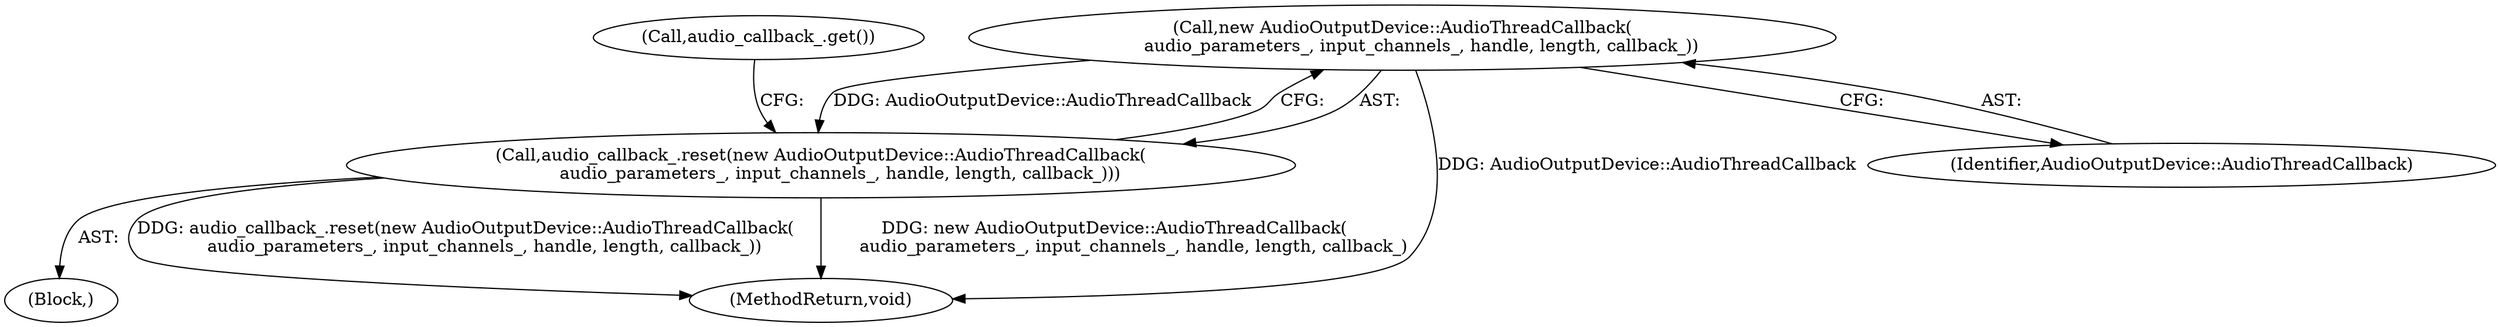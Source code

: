 digraph "0_Chrome_6d2aef28cb0b677af468ebf3e32a176a7c37086e_1@API" {
"1000116" [label="(Call,new AudioOutputDevice::AudioThreadCallback(\n       audio_parameters_, input_channels_, handle, length, callback_))"];
"1000115" [label="(Call,audio_callback_.reset(new AudioOutputDevice::AudioThreadCallback(\n       audio_parameters_, input_channels_, handle, length, callback_)))"];
"1000117" [label="(Identifier,AudioOutputDevice::AudioThreadCallback)"];
"1000128" [label="(MethodReturn,void)"];
"1000104" [label="(Block,)"];
"1000115" [label="(Call,audio_callback_.reset(new AudioOutputDevice::AudioThreadCallback(\n       audio_parameters_, input_channels_, handle, length, callback_)))"];
"1000119" [label="(Call,audio_callback_.get())"];
"1000116" [label="(Call,new AudioOutputDevice::AudioThreadCallback(\n       audio_parameters_, input_channels_, handle, length, callback_))"];
"1000116" -> "1000115"  [label="AST: "];
"1000116" -> "1000117"  [label="CFG: "];
"1000117" -> "1000116"  [label="AST: "];
"1000115" -> "1000116"  [label="CFG: "];
"1000116" -> "1000128"  [label="DDG: AudioOutputDevice::AudioThreadCallback"];
"1000116" -> "1000115"  [label="DDG: AudioOutputDevice::AudioThreadCallback"];
"1000115" -> "1000104"  [label="AST: "];
"1000119" -> "1000115"  [label="CFG: "];
"1000115" -> "1000128"  [label="DDG: audio_callback_.reset(new AudioOutputDevice::AudioThreadCallback(\n       audio_parameters_, input_channels_, handle, length, callback_))"];
"1000115" -> "1000128"  [label="DDG: new AudioOutputDevice::AudioThreadCallback(\n       audio_parameters_, input_channels_, handle, length, callback_)"];
}
